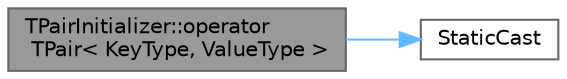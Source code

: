 digraph "TPairInitializer::operator TPair&lt; KeyType, ValueType &gt;"
{
 // INTERACTIVE_SVG=YES
 // LATEX_PDF_SIZE
  bgcolor="transparent";
  edge [fontname=Helvetica,fontsize=10,labelfontname=Helvetica,labelfontsize=10];
  node [fontname=Helvetica,fontsize=10,shape=box,height=0.2,width=0.4];
  rankdir="LR";
  Node1 [id="Node000001",label="TPairInitializer::operator\l TPair\< KeyType, ValueType \>",height=0.2,width=0.4,color="gray40", fillcolor="grey60", style="filled", fontcolor="black",tooltip=" "];
  Node1 -> Node2 [id="edge1_Node000001_Node000002",color="steelblue1",style="solid",tooltip=" "];
  Node2 [id="Node000002",label="StaticCast",height=0.2,width=0.4,color="grey40", fillcolor="white", style="filled",URL="$d4/d24/UnrealTemplate_8h.html#afe681f18f9c5b7b6d6035196f99b87da",tooltip="This exists to avoid a Visual Studio bug where using a cast to forward an rvalue reference array argu..."];
}
